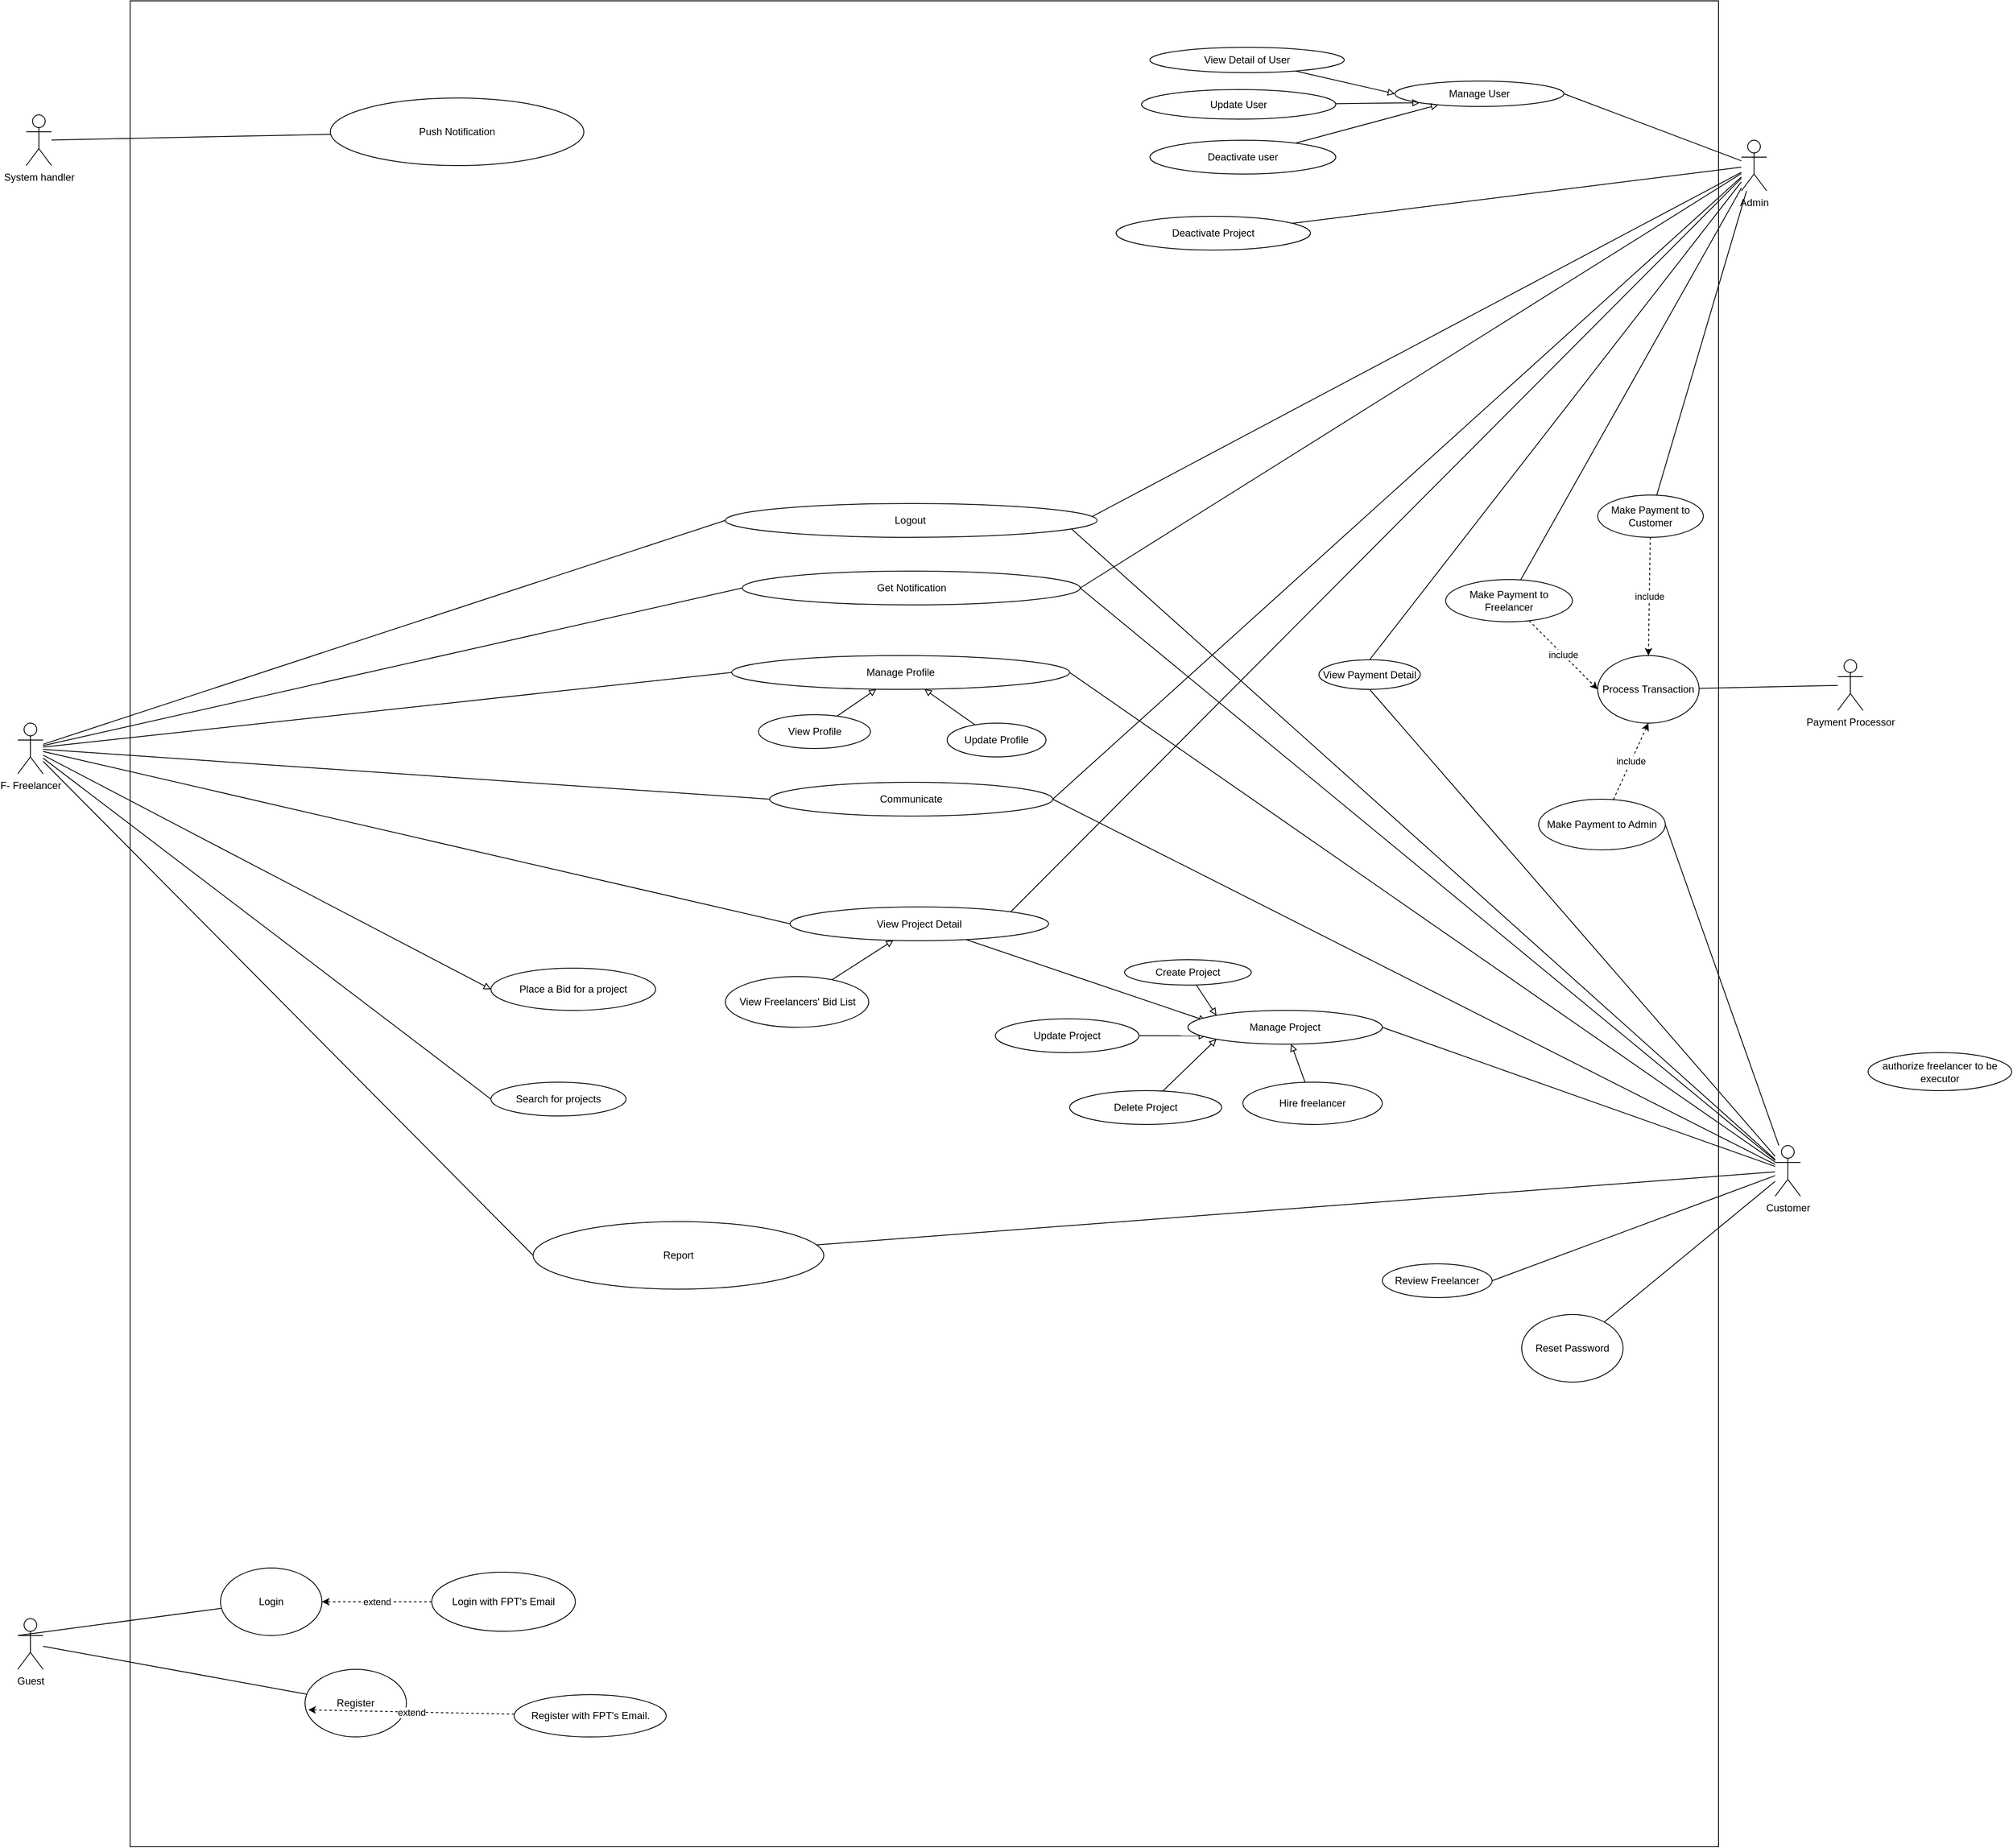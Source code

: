 <mxfile version="20.0.4" type="github">
  <diagram id="QKyKJf3zI5OaiFUIXnoO" name="Page-1">
    <mxGraphModel dx="2633" dy="2139" grid="1" gridSize="10" guides="1" tooltips="1" connect="1" arrows="1" fold="1" page="1" pageScale="1" pageWidth="827" pageHeight="1169" math="0" shadow="0">
      <root>
        <mxCell id="0" />
        <mxCell id="1" parent="0" />
        <mxCell id="owIcJipwhkimLPVroond-115" value="" style="rounded=0;whiteSpace=wrap;html=1;" parent="1" vertex="1">
          <mxGeometry x="-367" y="-945" width="1880" height="2185" as="geometry" />
        </mxCell>
        <mxCell id="owIcJipwhkimLPVroond-87" style="edgeStyle=none;rounded=0;orthogonalLoop=1;jettySize=auto;html=1;entryX=1;entryY=0.5;entryDx=0;entryDy=0;endArrow=none;endFill=0;" parent="1" source="owIcJipwhkimLPVroond-2" target="owIcJipwhkimLPVroond-35" edge="1">
          <mxGeometry relative="1" as="geometry" />
        </mxCell>
        <mxCell id="owIcJipwhkimLPVroond-130" style="edgeStyle=none;rounded=0;orthogonalLoop=1;jettySize=auto;html=1;endArrow=none;endFill=0;" parent="1" source="owIcJipwhkimLPVroond-2" target="owIcJipwhkimLPVroond-38" edge="1">
          <mxGeometry relative="1" as="geometry" />
        </mxCell>
        <mxCell id="owIcJipwhkimLPVroond-131" style="edgeStyle=none;rounded=0;orthogonalLoop=1;jettySize=auto;html=1;endArrow=none;endFill=0;exitX=0;exitY=0.333;exitDx=0;exitDy=0;exitPerimeter=0;" parent="1" source="TZ2L-xh6pbnUtgHGij2e-4" target="owIcJipwhkimLPVroond-124" edge="1">
          <mxGeometry relative="1" as="geometry" />
        </mxCell>
        <mxCell id="owIcJipwhkimLPVroond-153" style="edgeStyle=none;rounded=0;orthogonalLoop=1;jettySize=auto;html=1;entryX=0.923;entryY=0.672;entryDx=0;entryDy=0;entryPerimeter=0;endArrow=none;endFill=0;" parent="1" source="owIcJipwhkimLPVroond-2" target="owIcJipwhkimLPVroond-150" edge="1">
          <mxGeometry relative="1" as="geometry" />
        </mxCell>
        <mxCell id="owIcJipwhkimLPVroond-155" style="edgeStyle=none;rounded=0;orthogonalLoop=1;jettySize=auto;html=1;entryX=1;entryY=0.5;entryDx=0;entryDy=0;endArrow=none;endFill=0;" parent="1" source="owIcJipwhkimLPVroond-2" target="owIcJipwhkimLPVroond-30" edge="1">
          <mxGeometry relative="1" as="geometry" />
        </mxCell>
        <mxCell id="owIcJipwhkimLPVroond-188" style="edgeStyle=none;rounded=0;orthogonalLoop=1;jettySize=auto;html=1;entryX=1;entryY=0.5;entryDx=0;entryDy=0;endArrow=none;endFill=0;" parent="1" source="owIcJipwhkimLPVroond-2" target="owIcJipwhkimLPVroond-17" edge="1">
          <mxGeometry relative="1" as="geometry" />
        </mxCell>
        <mxCell id="owIcJipwhkimLPVroond-237" style="edgeStyle=none;rounded=0;orthogonalLoop=1;jettySize=auto;html=1;entryX=1;entryY=0.5;entryDx=0;entryDy=0;startArrow=none;startFill=0;endArrow=none;endFill=0;" parent="1" source="owIcJipwhkimLPVroond-2" target="owIcJipwhkimLPVroond-89" edge="1">
          <mxGeometry relative="1" as="geometry" />
        </mxCell>
        <mxCell id="owIcJipwhkimLPVroond-250" style="edgeStyle=none;rounded=0;orthogonalLoop=1;jettySize=auto;html=1;entryX=0.5;entryY=1;entryDx=0;entryDy=0;startArrow=none;startFill=0;endArrow=none;endFill=0;" parent="1" source="owIcJipwhkimLPVroond-2" target="owIcJipwhkimLPVroond-210" edge="1">
          <mxGeometry relative="1" as="geometry" />
        </mxCell>
        <mxCell id="GZ2Jp8MdcbIaSBcQHjlq-1" style="rounded=0;orthogonalLoop=1;jettySize=auto;html=1;entryX=1;entryY=0.5;entryDx=0;entryDy=0;endArrow=none;endFill=0;" parent="1" source="owIcJipwhkimLPVroond-2" target="TZ2L-xh6pbnUtgHGij2e-2" edge="1">
          <mxGeometry relative="1" as="geometry" />
        </mxCell>
        <mxCell id="owIcJipwhkimLPVroond-2" value="Customer" style="shape=umlActor;verticalLabelPosition=bottom;verticalAlign=top;html=1;outlineConnect=0;" parent="1" vertex="1">
          <mxGeometry x="1580" y="410" width="30" height="60" as="geometry" />
        </mxCell>
        <mxCell id="owIcJipwhkimLPVroond-152" style="edgeStyle=none;rounded=0;orthogonalLoop=1;jettySize=auto;html=1;entryX=0.963;entryY=0.524;entryDx=0;entryDy=0;entryPerimeter=0;endArrow=none;endFill=0;" parent="1" source="owIcJipwhkimLPVroond-4" target="owIcJipwhkimLPVroond-150" edge="1">
          <mxGeometry relative="1" as="geometry" />
        </mxCell>
        <mxCell id="owIcJipwhkimLPVroond-195" style="edgeStyle=none;rounded=0;orthogonalLoop=1;jettySize=auto;html=1;entryX=1;entryY=0;entryDx=0;entryDy=0;endArrow=none;endFill=0;" parent="1" source="owIcJipwhkimLPVroond-4" target="owIcJipwhkimLPVroond-76" edge="1">
          <mxGeometry relative="1" as="geometry" />
        </mxCell>
        <mxCell id="owIcJipwhkimLPVroond-198" style="edgeStyle=none;rounded=0;orthogonalLoop=1;jettySize=auto;html=1;entryX=1;entryY=0.5;entryDx=0;entryDy=0;endArrow=none;endFill=0;" parent="1" source="owIcJipwhkimLPVroond-4" target="owIcJipwhkimLPVroond-58" edge="1">
          <mxGeometry relative="1" as="geometry" />
        </mxCell>
        <mxCell id="owIcJipwhkimLPVroond-238" style="edgeStyle=none;rounded=0;orthogonalLoop=1;jettySize=auto;html=1;startArrow=none;startFill=0;endArrow=none;endFill=0;" parent="1" source="owIcJipwhkimLPVroond-4" target="owIcJipwhkimLPVroond-217" edge="1">
          <mxGeometry relative="1" as="geometry" />
        </mxCell>
        <mxCell id="owIcJipwhkimLPVroond-249" style="edgeStyle=none;rounded=0;orthogonalLoop=1;jettySize=auto;html=1;entryX=0.5;entryY=0;entryDx=0;entryDy=0;startArrow=none;startFill=0;endArrow=none;endFill=0;" parent="1" source="owIcJipwhkimLPVroond-4" target="owIcJipwhkimLPVroond-210" edge="1">
          <mxGeometry relative="1" as="geometry" />
        </mxCell>
        <mxCell id="owIcJipwhkimLPVroond-263" style="edgeStyle=none;rounded=0;orthogonalLoop=1;jettySize=auto;html=1;entryX=1;entryY=0.5;entryDx=0;entryDy=0;startArrow=none;startFill=0;endArrow=none;endFill=0;" parent="1" source="owIcJipwhkimLPVroond-4" target="owIcJipwhkimLPVroond-30" edge="1">
          <mxGeometry relative="1" as="geometry" />
        </mxCell>
        <mxCell id="TZ2L-xh6pbnUtgHGij2e-1" style="rounded=0;orthogonalLoop=1;jettySize=auto;html=1;entryX=1;entryY=0.5;entryDx=0;entryDy=0;endArrow=none;endFill=0;" parent="1" source="owIcJipwhkimLPVroond-4" target="owIcJipwhkimLPVroond-35" edge="1">
          <mxGeometry relative="1" as="geometry" />
        </mxCell>
        <mxCell id="owIcJipwhkimLPVroond-4" value="Admin" style="shape=umlActor;verticalLabelPosition=bottom;verticalAlign=top;html=1;outlineConnect=0;" parent="1" vertex="1">
          <mxGeometry x="1540" y="-780" width="30" height="60" as="geometry" />
        </mxCell>
        <mxCell id="GZ2Jp8MdcbIaSBcQHjlq-8" value="extend" style="edgeStyle=none;rounded=0;orthogonalLoop=1;jettySize=auto;html=1;dashed=1;startArrow=none;startFill=0;endArrow=classic;endFill=1;" parent="1" source="owIcJipwhkimLPVroond-7" target="owIcJipwhkimLPVroond-124" edge="1">
          <mxGeometry relative="1" as="geometry" />
        </mxCell>
        <mxCell id="owIcJipwhkimLPVroond-7" value="Login with FPT&#39;s Email" style="ellipse;whiteSpace=wrap;html=1;" parent="1" vertex="1">
          <mxGeometry x="-10" y="915" width="170" height="70" as="geometry" />
        </mxCell>
        <mxCell id="owIcJipwhkimLPVroond-17" value="Manage Profile" style="ellipse;whiteSpace=wrap;html=1;" parent="1" vertex="1">
          <mxGeometry x="345" y="-170" width="400" height="40" as="geometry" />
        </mxCell>
        <mxCell id="owIcJipwhkimLPVroond-191" value="" style="edgeStyle=none;rounded=0;orthogonalLoop=1;jettySize=auto;html=1;endArrow=block;endFill=0;" parent="1" source="owIcJipwhkimLPVroond-18" target="owIcJipwhkimLPVroond-17" edge="1">
          <mxGeometry relative="1" as="geometry" />
        </mxCell>
        <mxCell id="owIcJipwhkimLPVroond-18" value="View Profile" style="ellipse;whiteSpace=wrap;html=1;" parent="1" vertex="1">
          <mxGeometry x="376.75" y="-100" width="132.5" height="40" as="geometry" />
        </mxCell>
        <mxCell id="owIcJipwhkimLPVroond-190" style="edgeStyle=none;rounded=0;orthogonalLoop=1;jettySize=auto;html=1;endArrow=block;endFill=0;" parent="1" source="owIcJipwhkimLPVroond-19" target="owIcJipwhkimLPVroond-17" edge="1">
          <mxGeometry relative="1" as="geometry" />
        </mxCell>
        <mxCell id="owIcJipwhkimLPVroond-19" value="Update Profile" style="ellipse;whiteSpace=wrap;html=1;" parent="1" vertex="1">
          <mxGeometry x="600" y="-90" width="117" height="40" as="geometry" />
        </mxCell>
        <mxCell id="owIcJipwhkimLPVroond-30" value="Get Notification" style="ellipse;whiteSpace=wrap;html=1;" parent="1" vertex="1">
          <mxGeometry x="357.5" y="-270" width="400" height="40" as="geometry" />
        </mxCell>
        <mxCell id="owIcJipwhkimLPVroond-35" value="Communicate" style="ellipse;whiteSpace=wrap;html=1;" parent="1" vertex="1">
          <mxGeometry x="390" y="-20" width="335" height="40" as="geometry" />
        </mxCell>
        <mxCell id="owIcJipwhkimLPVroond-38" value="Reset Password" style="ellipse;whiteSpace=wrap;html=1;" parent="1" vertex="1">
          <mxGeometry x="1280" y="610" width="120" height="80" as="geometry" />
        </mxCell>
        <mxCell id="owIcJipwhkimLPVroond-144" style="edgeStyle=none;rounded=0;orthogonalLoop=1;jettySize=auto;html=1;entryX=0;entryY=0.5;entryDx=0;entryDy=0;endArrow=none;endFill=0;" parent="1" source="owIcJipwhkimLPVroond-41" target="owIcJipwhkimLPVroond-30" edge="1">
          <mxGeometry relative="1" as="geometry" />
        </mxCell>
        <mxCell id="owIcJipwhkimLPVroond-146" style="edgeStyle=none;rounded=0;orthogonalLoop=1;jettySize=auto;html=1;entryX=0;entryY=0.5;entryDx=0;entryDy=0;endArrow=none;endFill=0;" parent="1" source="owIcJipwhkimLPVroond-41" target="owIcJipwhkimLPVroond-17" edge="1">
          <mxGeometry relative="1" as="geometry" />
        </mxCell>
        <mxCell id="owIcJipwhkimLPVroond-149" style="edgeStyle=none;rounded=0;orthogonalLoop=1;jettySize=auto;html=1;entryX=0;entryY=0.5;entryDx=0;entryDy=0;endArrow=none;endFill=0;" parent="1" source="owIcJipwhkimLPVroond-41" target="owIcJipwhkimLPVroond-147" edge="1">
          <mxGeometry relative="1" as="geometry" />
        </mxCell>
        <mxCell id="owIcJipwhkimLPVroond-151" style="edgeStyle=none;rounded=0;orthogonalLoop=1;jettySize=auto;html=1;entryX=0;entryY=0.5;entryDx=0;entryDy=0;endArrow=none;endFill=0;" parent="1" source="owIcJipwhkimLPVroond-41" target="owIcJipwhkimLPVroond-150" edge="1">
          <mxGeometry relative="1" as="geometry" />
        </mxCell>
        <mxCell id="owIcJipwhkimLPVroond-183" style="edgeStyle=none;rounded=0;orthogonalLoop=1;jettySize=auto;html=1;entryX=0;entryY=0.5;entryDx=0;entryDy=0;endArrow=none;endFill=0;" parent="1" source="owIcJipwhkimLPVroond-41" target="owIcJipwhkimLPVroond-76" edge="1">
          <mxGeometry relative="1" as="geometry" />
        </mxCell>
        <mxCell id="owIcJipwhkimLPVroond-194" style="edgeStyle=none;rounded=0;orthogonalLoop=1;jettySize=auto;html=1;entryX=0;entryY=0.5;entryDx=0;entryDy=0;endArrow=none;endFill=0;" parent="1" source="owIcJipwhkimLPVroond-41" target="owIcJipwhkimLPVroond-35" edge="1">
          <mxGeometry relative="1" as="geometry" />
        </mxCell>
        <mxCell id="owIcJipwhkimLPVroond-254" style="edgeStyle=none;rounded=0;orthogonalLoop=1;jettySize=auto;html=1;entryX=0;entryY=0.5;entryDx=0;entryDy=0;startArrow=none;startFill=0;endArrow=none;endFill=0;" parent="1" source="owIcJipwhkimLPVroond-41" target="owIcJipwhkimLPVroond-108" edge="1">
          <mxGeometry relative="1" as="geometry" />
        </mxCell>
        <mxCell id="fDOj5PAKN1OOYetr5FOa-4" style="rounded=0;orthogonalLoop=1;jettySize=auto;html=1;entryX=0;entryY=0.5;entryDx=0;entryDy=0;endArrow=block;endFill=0;" edge="1" parent="1" source="owIcJipwhkimLPVroond-41" target="fDOj5PAKN1OOYetr5FOa-2">
          <mxGeometry relative="1" as="geometry" />
        </mxCell>
        <mxCell id="owIcJipwhkimLPVroond-41" value="F- Freelancer" style="shape=umlActor;verticalLabelPosition=bottom;verticalAlign=top;html=1;outlineConnect=0;" parent="1" vertex="1">
          <mxGeometry x="-500" y="-90" width="30" height="60" as="geometry" />
        </mxCell>
        <mxCell id="owIcJipwhkimLPVroond-58" value="Manage User" style="ellipse;whiteSpace=wrap;html=1;" parent="1" vertex="1">
          <mxGeometry x="1130" y="-850" width="200" height="30" as="geometry" />
        </mxCell>
        <mxCell id="owIcJipwhkimLPVroond-196" style="edgeStyle=none;rounded=0;orthogonalLoop=1;jettySize=auto;html=1;entryX=0;entryY=0.5;entryDx=0;entryDy=0;endArrow=block;endFill=0;" parent="1" source="owIcJipwhkimLPVroond-60" target="owIcJipwhkimLPVroond-58" edge="1">
          <mxGeometry relative="1" as="geometry" />
        </mxCell>
        <mxCell id="owIcJipwhkimLPVroond-60" value="View Detail of User" style="ellipse;whiteSpace=wrap;html=1;" parent="1" vertex="1">
          <mxGeometry x="840" y="-890" width="230" height="30" as="geometry" />
        </mxCell>
        <mxCell id="owIcJipwhkimLPVroond-197" style="edgeStyle=none;rounded=0;orthogonalLoop=1;jettySize=auto;html=1;entryX=0;entryY=1;entryDx=0;entryDy=0;endArrow=block;endFill=0;" parent="1" source="owIcJipwhkimLPVroond-65" target="owIcJipwhkimLPVroond-58" edge="1">
          <mxGeometry relative="1" as="geometry" />
        </mxCell>
        <mxCell id="owIcJipwhkimLPVroond-65" value="Update User" style="ellipse;whiteSpace=wrap;html=1;" parent="1" vertex="1">
          <mxGeometry x="830" y="-840" width="230" height="35" as="geometry" />
        </mxCell>
        <mxCell id="owIcJipwhkimLPVroond-158" style="edgeStyle=none;rounded=0;orthogonalLoop=1;jettySize=auto;html=1;entryX=0;entryY=0;entryDx=0;entryDy=0;endArrow=block;endFill=0;" parent="1" source="owIcJipwhkimLPVroond-73" target="owIcJipwhkimLPVroond-63" edge="1">
          <mxGeometry relative="1" as="geometry" />
        </mxCell>
        <mxCell id="owIcJipwhkimLPVroond-73" value="Create Project" style="ellipse;whiteSpace=wrap;html=1;" parent="1" vertex="1">
          <mxGeometry x="810" y="190" width="150" height="30" as="geometry" />
        </mxCell>
        <mxCell id="owIcJipwhkimLPVroond-161" style="edgeStyle=none;rounded=0;orthogonalLoop=1;jettySize=auto;html=1;entryX=0.093;entryY=0.754;entryDx=0;entryDy=0;entryPerimeter=0;endArrow=block;endFill=0;" parent="1" source="owIcJipwhkimLPVroond-75" target="owIcJipwhkimLPVroond-63" edge="1">
          <mxGeometry relative="1" as="geometry" />
        </mxCell>
        <mxCell id="owIcJipwhkimLPVroond-75" value="Update Project" style="ellipse;whiteSpace=wrap;html=1;" parent="1" vertex="1">
          <mxGeometry x="657" y="260" width="170" height="40" as="geometry" />
        </mxCell>
        <mxCell id="owIcJipwhkimLPVroond-160" style="edgeStyle=none;rounded=0;orthogonalLoop=1;jettySize=auto;html=1;entryX=0.093;entryY=0.309;entryDx=0;entryDy=0;entryPerimeter=0;endArrow=block;endFill=0;" parent="1" source="owIcJipwhkimLPVroond-76" target="owIcJipwhkimLPVroond-63" edge="1">
          <mxGeometry relative="1" as="geometry" />
        </mxCell>
        <mxCell id="owIcJipwhkimLPVroond-76" value="View Project Detail" style="ellipse;whiteSpace=wrap;html=1;" parent="1" vertex="1">
          <mxGeometry x="414" y="127.5" width="306" height="40" as="geometry" />
        </mxCell>
        <mxCell id="owIcJipwhkimLPVroond-162" style="edgeStyle=none;rounded=0;orthogonalLoop=1;jettySize=auto;html=1;entryX=0;entryY=1;entryDx=0;entryDy=0;endArrow=block;endFill=0;" parent="1" source="owIcJipwhkimLPVroond-77" target="owIcJipwhkimLPVroond-63" edge="1">
          <mxGeometry relative="1" as="geometry" />
        </mxCell>
        <mxCell id="owIcJipwhkimLPVroond-77" value="Delete Project" style="ellipse;whiteSpace=wrap;html=1;" parent="1" vertex="1">
          <mxGeometry x="745" y="345" width="180" height="40" as="geometry" />
        </mxCell>
        <mxCell id="fDOj5PAKN1OOYetr5FOa-19" value="include" style="edgeStyle=none;rounded=0;orthogonalLoop=1;jettySize=auto;html=1;entryX=0.5;entryY=1;entryDx=0;entryDy=0;endArrow=classic;endFill=1;dashed=1;startArrow=none;startFill=0;" edge="1" parent="1" source="owIcJipwhkimLPVroond-89" target="fDOj5PAKN1OOYetr5FOa-15">
          <mxGeometry relative="1" as="geometry" />
        </mxCell>
        <mxCell id="owIcJipwhkimLPVroond-89" value="Make Payment to Admin" style="ellipse;whiteSpace=wrap;html=1;" parent="1" vertex="1">
          <mxGeometry x="1300" width="150" height="60" as="geometry" />
        </mxCell>
        <mxCell id="owIcJipwhkimLPVroond-120" style="edgeStyle=none;rounded=0;orthogonalLoop=1;jettySize=auto;html=1;endArrow=none;endFill=0;" parent="1" source="owIcJipwhkimLPVroond-108" target="owIcJipwhkimLPVroond-2" edge="1">
          <mxGeometry relative="1" as="geometry" />
        </mxCell>
        <mxCell id="owIcJipwhkimLPVroond-108" value="Report" style="ellipse;whiteSpace=wrap;html=1;" parent="1" vertex="1">
          <mxGeometry x="110" y="500" width="344" height="80" as="geometry" />
        </mxCell>
        <mxCell id="owIcJipwhkimLPVroond-123" value="Register" style="ellipse;whiteSpace=wrap;html=1;" parent="1" vertex="1">
          <mxGeometry x="-160" y="1030" width="120" height="80" as="geometry" />
        </mxCell>
        <mxCell id="owIcJipwhkimLPVroond-124" value="Login" style="ellipse;whiteSpace=wrap;html=1;" parent="1" vertex="1">
          <mxGeometry x="-260" y="910" width="120" height="80" as="geometry" />
        </mxCell>
        <mxCell id="owIcJipwhkimLPVroond-147" value="Search for projects" style="ellipse;whiteSpace=wrap;html=1;" parent="1" vertex="1">
          <mxGeometry x="60" y="335" width="160" height="40" as="geometry" />
        </mxCell>
        <mxCell id="owIcJipwhkimLPVroond-150" value="Logout&amp;nbsp;" style="ellipse;whiteSpace=wrap;html=1;" parent="1" vertex="1">
          <mxGeometry x="337.5" y="-350" width="440" height="40" as="geometry" />
        </mxCell>
        <mxCell id="owIcJipwhkimLPVroond-172" style="edgeStyle=none;rounded=0;orthogonalLoop=1;jettySize=auto;html=1;exitX=1;exitY=0.5;exitDx=0;exitDy=0;dashed=1;endArrow=classic;endFill=1;" parent="1" edge="1">
          <mxGeometry relative="1" as="geometry">
            <mxPoint x="594" y="250" as="sourcePoint" />
            <mxPoint x="594" y="250" as="targetPoint" />
          </mxGeometry>
        </mxCell>
        <mxCell id="fDOj5PAKN1OOYetr5FOa-12" value="extend" style="edgeStyle=none;rounded=0;orthogonalLoop=1;jettySize=auto;html=1;entryX=0.032;entryY=0.599;entryDx=0;entryDy=0;entryPerimeter=0;endArrow=classic;endFill=1;dashed=1;" edge="1" parent="1" source="owIcJipwhkimLPVroond-174" target="owIcJipwhkimLPVroond-123">
          <mxGeometry relative="1" as="geometry" />
        </mxCell>
        <mxCell id="owIcJipwhkimLPVroond-174" value="Register with FPT&#39;s Email." style="ellipse;whiteSpace=wrap;html=1;" parent="1" vertex="1">
          <mxGeometry x="87.5" y="1060" width="180" height="50" as="geometry" />
        </mxCell>
        <mxCell id="owIcJipwhkimLPVroond-210" value="View Payment Detail" style="ellipse;whiteSpace=wrap;html=1;" parent="1" vertex="1">
          <mxGeometry x="1040" y="-165" width="120" height="35" as="geometry" />
        </mxCell>
        <mxCell id="fDOj5PAKN1OOYetr5FOa-17" value="include" style="edgeStyle=none;rounded=0;orthogonalLoop=1;jettySize=auto;html=1;entryX=0;entryY=0.5;entryDx=0;entryDy=0;endArrow=classic;endFill=1;dashed=1;startArrow=none;startFill=0;" edge="1" parent="1" source="owIcJipwhkimLPVroond-217" target="fDOj5PAKN1OOYetr5FOa-15">
          <mxGeometry relative="1" as="geometry" />
        </mxCell>
        <mxCell id="owIcJipwhkimLPVroond-217" value="Make Payment to Freelancer" style="ellipse;whiteSpace=wrap;html=1;" parent="1" vertex="1">
          <mxGeometry x="1190" y="-260" width="150" height="50" as="geometry" />
        </mxCell>
        <mxCell id="owIcJipwhkimLPVroond-63" value="Manage Project" style="ellipse;whiteSpace=wrap;html=1;" parent="1" vertex="1">
          <mxGeometry x="885" y="250" width="230" height="40" as="geometry" />
        </mxCell>
        <mxCell id="owIcJipwhkimLPVroond-227" value="" style="edgeStyle=none;rounded=0;orthogonalLoop=1;jettySize=auto;html=1;entryX=1;entryY=0.5;entryDx=0;entryDy=0;startArrow=none;startFill=0;endArrow=none;endFill=0;" parent="1" source="owIcJipwhkimLPVroond-2" target="owIcJipwhkimLPVroond-63" edge="1">
          <mxGeometry relative="1" as="geometry">
            <mxPoint x="1290" y="306.434" as="sourcePoint" />
            <mxPoint x="695" y="165" as="targetPoint" />
          </mxGeometry>
        </mxCell>
        <mxCell id="owIcJipwhkimLPVroond-251" style="edgeStyle=none;rounded=0;orthogonalLoop=1;jettySize=auto;html=1;startArrow=none;startFill=0;endArrow=none;endFill=0;" parent="1" source="owIcJipwhkimLPVroond-244" target="owIcJipwhkimLPVroond-4" edge="1">
          <mxGeometry relative="1" as="geometry" />
        </mxCell>
        <mxCell id="fDOj5PAKN1OOYetr5FOa-18" value="include" style="edgeStyle=none;rounded=0;orthogonalLoop=1;jettySize=auto;html=1;entryX=0.5;entryY=0;entryDx=0;entryDy=0;endArrow=classic;endFill=1;dashed=1;startArrow=none;startFill=0;" edge="1" parent="1" source="owIcJipwhkimLPVroond-244" target="fDOj5PAKN1OOYetr5FOa-15">
          <mxGeometry relative="1" as="geometry" />
        </mxCell>
        <mxCell id="owIcJipwhkimLPVroond-244" value="Make Payment to Customer" style="ellipse;whiteSpace=wrap;html=1;" parent="1" vertex="1">
          <mxGeometry x="1370" y="-360" width="125" height="50" as="geometry" />
        </mxCell>
        <mxCell id="owIcJipwhkimLPVroond-259" style="edgeStyle=none;rounded=0;orthogonalLoop=1;jettySize=auto;html=1;startArrow=none;startFill=0;endArrow=block;endFill=0;" parent="1" source="owIcJipwhkimLPVroond-253" target="owIcJipwhkimLPVroond-58" edge="1">
          <mxGeometry relative="1" as="geometry" />
        </mxCell>
        <mxCell id="owIcJipwhkimLPVroond-253" value="&lt;span style=&quot;font-size: 12px;&quot;&gt;Deactivate user&lt;/span&gt;" style="ellipse;whiteSpace=wrap;html=1;" parent="1" vertex="1">
          <mxGeometry x="840" y="-780" width="220" height="40" as="geometry" />
        </mxCell>
        <mxCell id="owIcJipwhkimLPVroond-258" style="edgeStyle=none;rounded=0;orthogonalLoop=1;jettySize=auto;html=1;startArrow=none;startFill=0;endArrow=none;endFill=0;" parent="1" source="owIcJipwhkimLPVroond-255" target="owIcJipwhkimLPVroond-256" edge="1">
          <mxGeometry relative="1" as="geometry" />
        </mxCell>
        <mxCell id="owIcJipwhkimLPVroond-255" value="System handler" style="shape=umlActor;verticalLabelPosition=bottom;verticalAlign=top;html=1;outlineConnect=0;" parent="1" vertex="1">
          <mxGeometry x="-490" y="-810" width="30" height="60" as="geometry" />
        </mxCell>
        <mxCell id="owIcJipwhkimLPVroond-256" value="Push Notification" style="ellipse;whiteSpace=wrap;html=1;" parent="1" vertex="1">
          <mxGeometry x="-130" y="-830" width="300" height="80" as="geometry" />
        </mxCell>
        <mxCell id="owIcJipwhkimLPVroond-261" style="edgeStyle=none;rounded=0;orthogonalLoop=1;jettySize=auto;html=1;startArrow=none;startFill=0;endArrow=none;endFill=0;" parent="1" source="owIcJipwhkimLPVroond-260" target="owIcJipwhkimLPVroond-4" edge="1">
          <mxGeometry relative="1" as="geometry" />
        </mxCell>
        <mxCell id="owIcJipwhkimLPVroond-260" value="&lt;span style=&quot;font-size: 12px;&quot;&gt;Deactivate Project&lt;/span&gt;" style="ellipse;whiteSpace=wrap;html=1;" parent="1" vertex="1">
          <mxGeometry x="800" y="-690" width="230" height="40" as="geometry" />
        </mxCell>
        <mxCell id="TZ2L-xh6pbnUtgHGij2e-2" value="Review Freelancer" style="ellipse;whiteSpace=wrap;html=1;" parent="1" vertex="1">
          <mxGeometry x="1115" y="550" width="130" height="40" as="geometry" />
        </mxCell>
        <mxCell id="TZ2L-xh6pbnUtgHGij2e-5" style="edgeStyle=none;rounded=0;orthogonalLoop=1;jettySize=auto;html=1;endArrow=none;endFill=0;" parent="1" source="TZ2L-xh6pbnUtgHGij2e-4" target="owIcJipwhkimLPVroond-123" edge="1">
          <mxGeometry relative="1" as="geometry" />
        </mxCell>
        <mxCell id="TZ2L-xh6pbnUtgHGij2e-4" value="Guest" style="shape=umlActor;verticalLabelPosition=bottom;verticalAlign=top;html=1;outlineConnect=0;" parent="1" vertex="1">
          <mxGeometry x="-500" y="970" width="30" height="60" as="geometry" />
        </mxCell>
        <mxCell id="GZ2Jp8MdcbIaSBcQHjlq-5" value="&lt;span style=&quot;font-size: 12px;&quot;&gt;authorize freelancer to be executor&lt;/span&gt;" style="ellipse;whiteSpace=wrap;html=1;" parent="1" vertex="1">
          <mxGeometry x="1690" y="300" width="170" height="45" as="geometry" />
        </mxCell>
        <mxCell id="fDOj5PAKN1OOYetr5FOa-13" style="edgeStyle=none;rounded=0;orthogonalLoop=1;jettySize=auto;html=1;endArrow=block;endFill=0;" edge="1" parent="1" source="GZ2Jp8MdcbIaSBcQHjlq-10" target="owIcJipwhkimLPVroond-63">
          <mxGeometry relative="1" as="geometry" />
        </mxCell>
        <mxCell id="GZ2Jp8MdcbIaSBcQHjlq-10" value="Hire freelancer" style="ellipse;whiteSpace=wrap;html=1;" parent="1" vertex="1">
          <mxGeometry x="950" y="335" width="165" height="50" as="geometry" />
        </mxCell>
        <mxCell id="fDOj5PAKN1OOYetr5FOa-2" value="Place a Bid for a project" style="ellipse;whiteSpace=wrap;html=1;" vertex="1" parent="1">
          <mxGeometry x="60" y="200" width="195" height="50" as="geometry" />
        </mxCell>
        <mxCell id="fDOj5PAKN1OOYetr5FOa-10" style="edgeStyle=none;rounded=0;orthogonalLoop=1;jettySize=auto;html=1;endArrow=block;endFill=0;" edge="1" parent="1" source="fDOj5PAKN1OOYetr5FOa-6" target="owIcJipwhkimLPVroond-76">
          <mxGeometry relative="1" as="geometry" />
        </mxCell>
        <mxCell id="fDOj5PAKN1OOYetr5FOa-6" value="View Freelancers&#39; Bid List" style="ellipse;whiteSpace=wrap;html=1;" vertex="1" parent="1">
          <mxGeometry x="337.5" y="210" width="169.75" height="60" as="geometry" />
        </mxCell>
        <mxCell id="fDOj5PAKN1OOYetr5FOa-14" value="Payment Processor" style="shape=umlActor;verticalLabelPosition=bottom;verticalAlign=top;html=1;outlineConnect=0;" vertex="1" parent="1">
          <mxGeometry x="1654" y="-165" width="30" height="60" as="geometry" />
        </mxCell>
        <mxCell id="fDOj5PAKN1OOYetr5FOa-16" style="edgeStyle=none;rounded=0;orthogonalLoop=1;jettySize=auto;html=1;endArrow=none;endFill=0;" edge="1" parent="1" source="fDOj5PAKN1OOYetr5FOa-15" target="fDOj5PAKN1OOYetr5FOa-14">
          <mxGeometry relative="1" as="geometry" />
        </mxCell>
        <mxCell id="fDOj5PAKN1OOYetr5FOa-15" value="Process Transaction" style="ellipse;whiteSpace=wrap;html=1;" vertex="1" parent="1">
          <mxGeometry x="1370" y="-170" width="120" height="80" as="geometry" />
        </mxCell>
      </root>
    </mxGraphModel>
  </diagram>
</mxfile>
